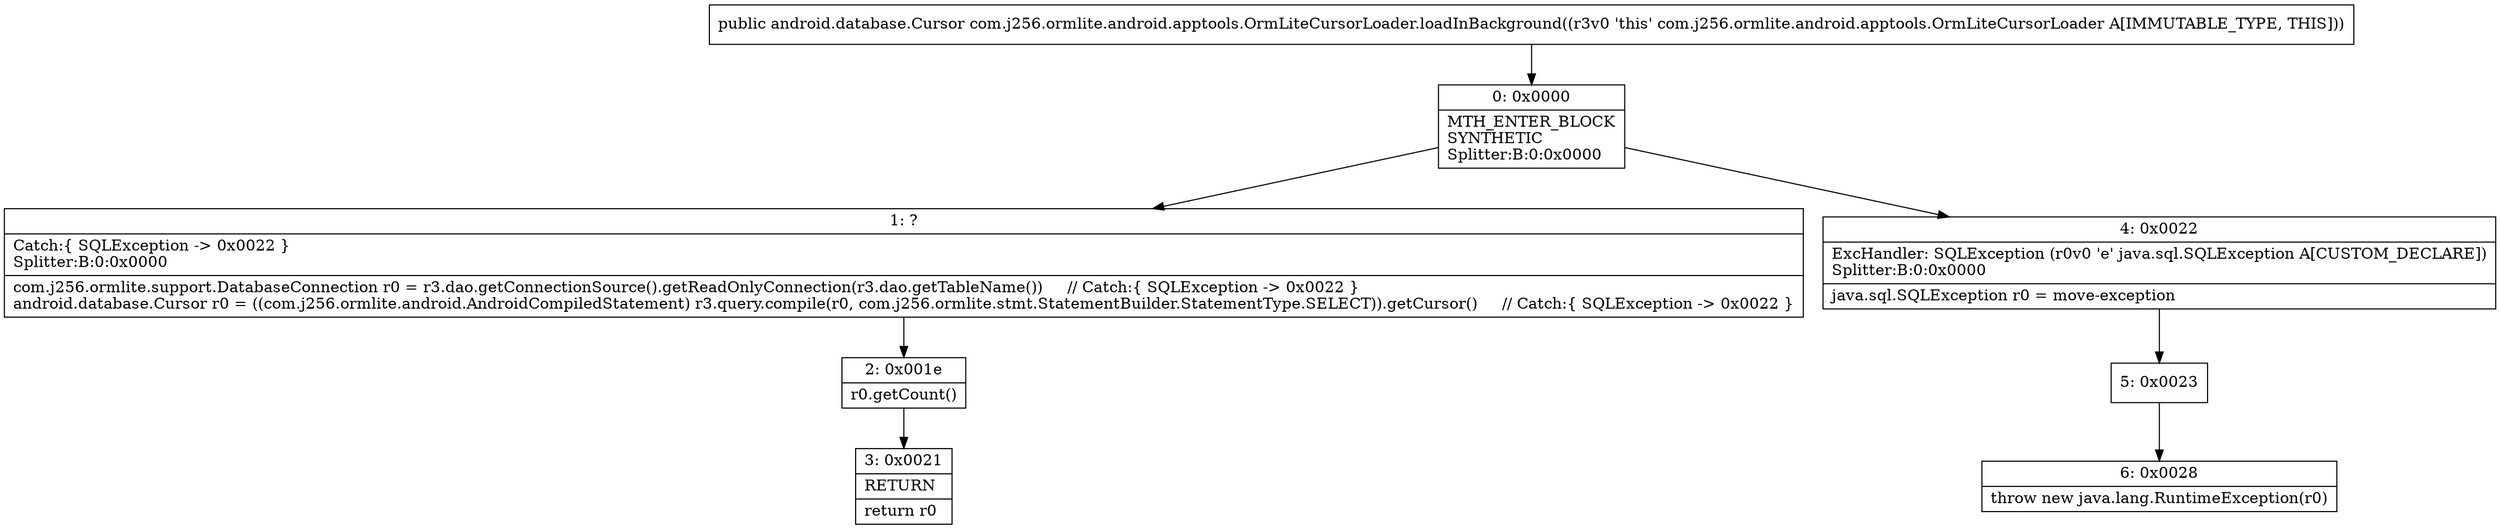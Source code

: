 digraph "CFG forcom.j256.ormlite.android.apptools.OrmLiteCursorLoader.loadInBackground()Landroid\/database\/Cursor;" {
Node_0 [shape=record,label="{0\:\ 0x0000|MTH_ENTER_BLOCK\lSYNTHETIC\lSplitter:B:0:0x0000\l}"];
Node_1 [shape=record,label="{1\:\ ?|Catch:\{ SQLException \-\> 0x0022 \}\lSplitter:B:0:0x0000\l|com.j256.ormlite.support.DatabaseConnection r0 = r3.dao.getConnectionSource().getReadOnlyConnection(r3.dao.getTableName())     \/\/ Catch:\{ SQLException \-\> 0x0022 \}\landroid.database.Cursor r0 = ((com.j256.ormlite.android.AndroidCompiledStatement) r3.query.compile(r0, com.j256.ormlite.stmt.StatementBuilder.StatementType.SELECT)).getCursor()     \/\/ Catch:\{ SQLException \-\> 0x0022 \}\l}"];
Node_2 [shape=record,label="{2\:\ 0x001e|r0.getCount()\l}"];
Node_3 [shape=record,label="{3\:\ 0x0021|RETURN\l|return r0\l}"];
Node_4 [shape=record,label="{4\:\ 0x0022|ExcHandler: SQLException (r0v0 'e' java.sql.SQLException A[CUSTOM_DECLARE])\lSplitter:B:0:0x0000\l|java.sql.SQLException r0 = move\-exception\l}"];
Node_5 [shape=record,label="{5\:\ 0x0023}"];
Node_6 [shape=record,label="{6\:\ 0x0028|throw new java.lang.RuntimeException(r0)\l}"];
MethodNode[shape=record,label="{public android.database.Cursor com.j256.ormlite.android.apptools.OrmLiteCursorLoader.loadInBackground((r3v0 'this' com.j256.ormlite.android.apptools.OrmLiteCursorLoader A[IMMUTABLE_TYPE, THIS])) }"];
MethodNode -> Node_0;
Node_0 -> Node_1;
Node_0 -> Node_4;
Node_1 -> Node_2;
Node_2 -> Node_3;
Node_4 -> Node_5;
Node_5 -> Node_6;
}

